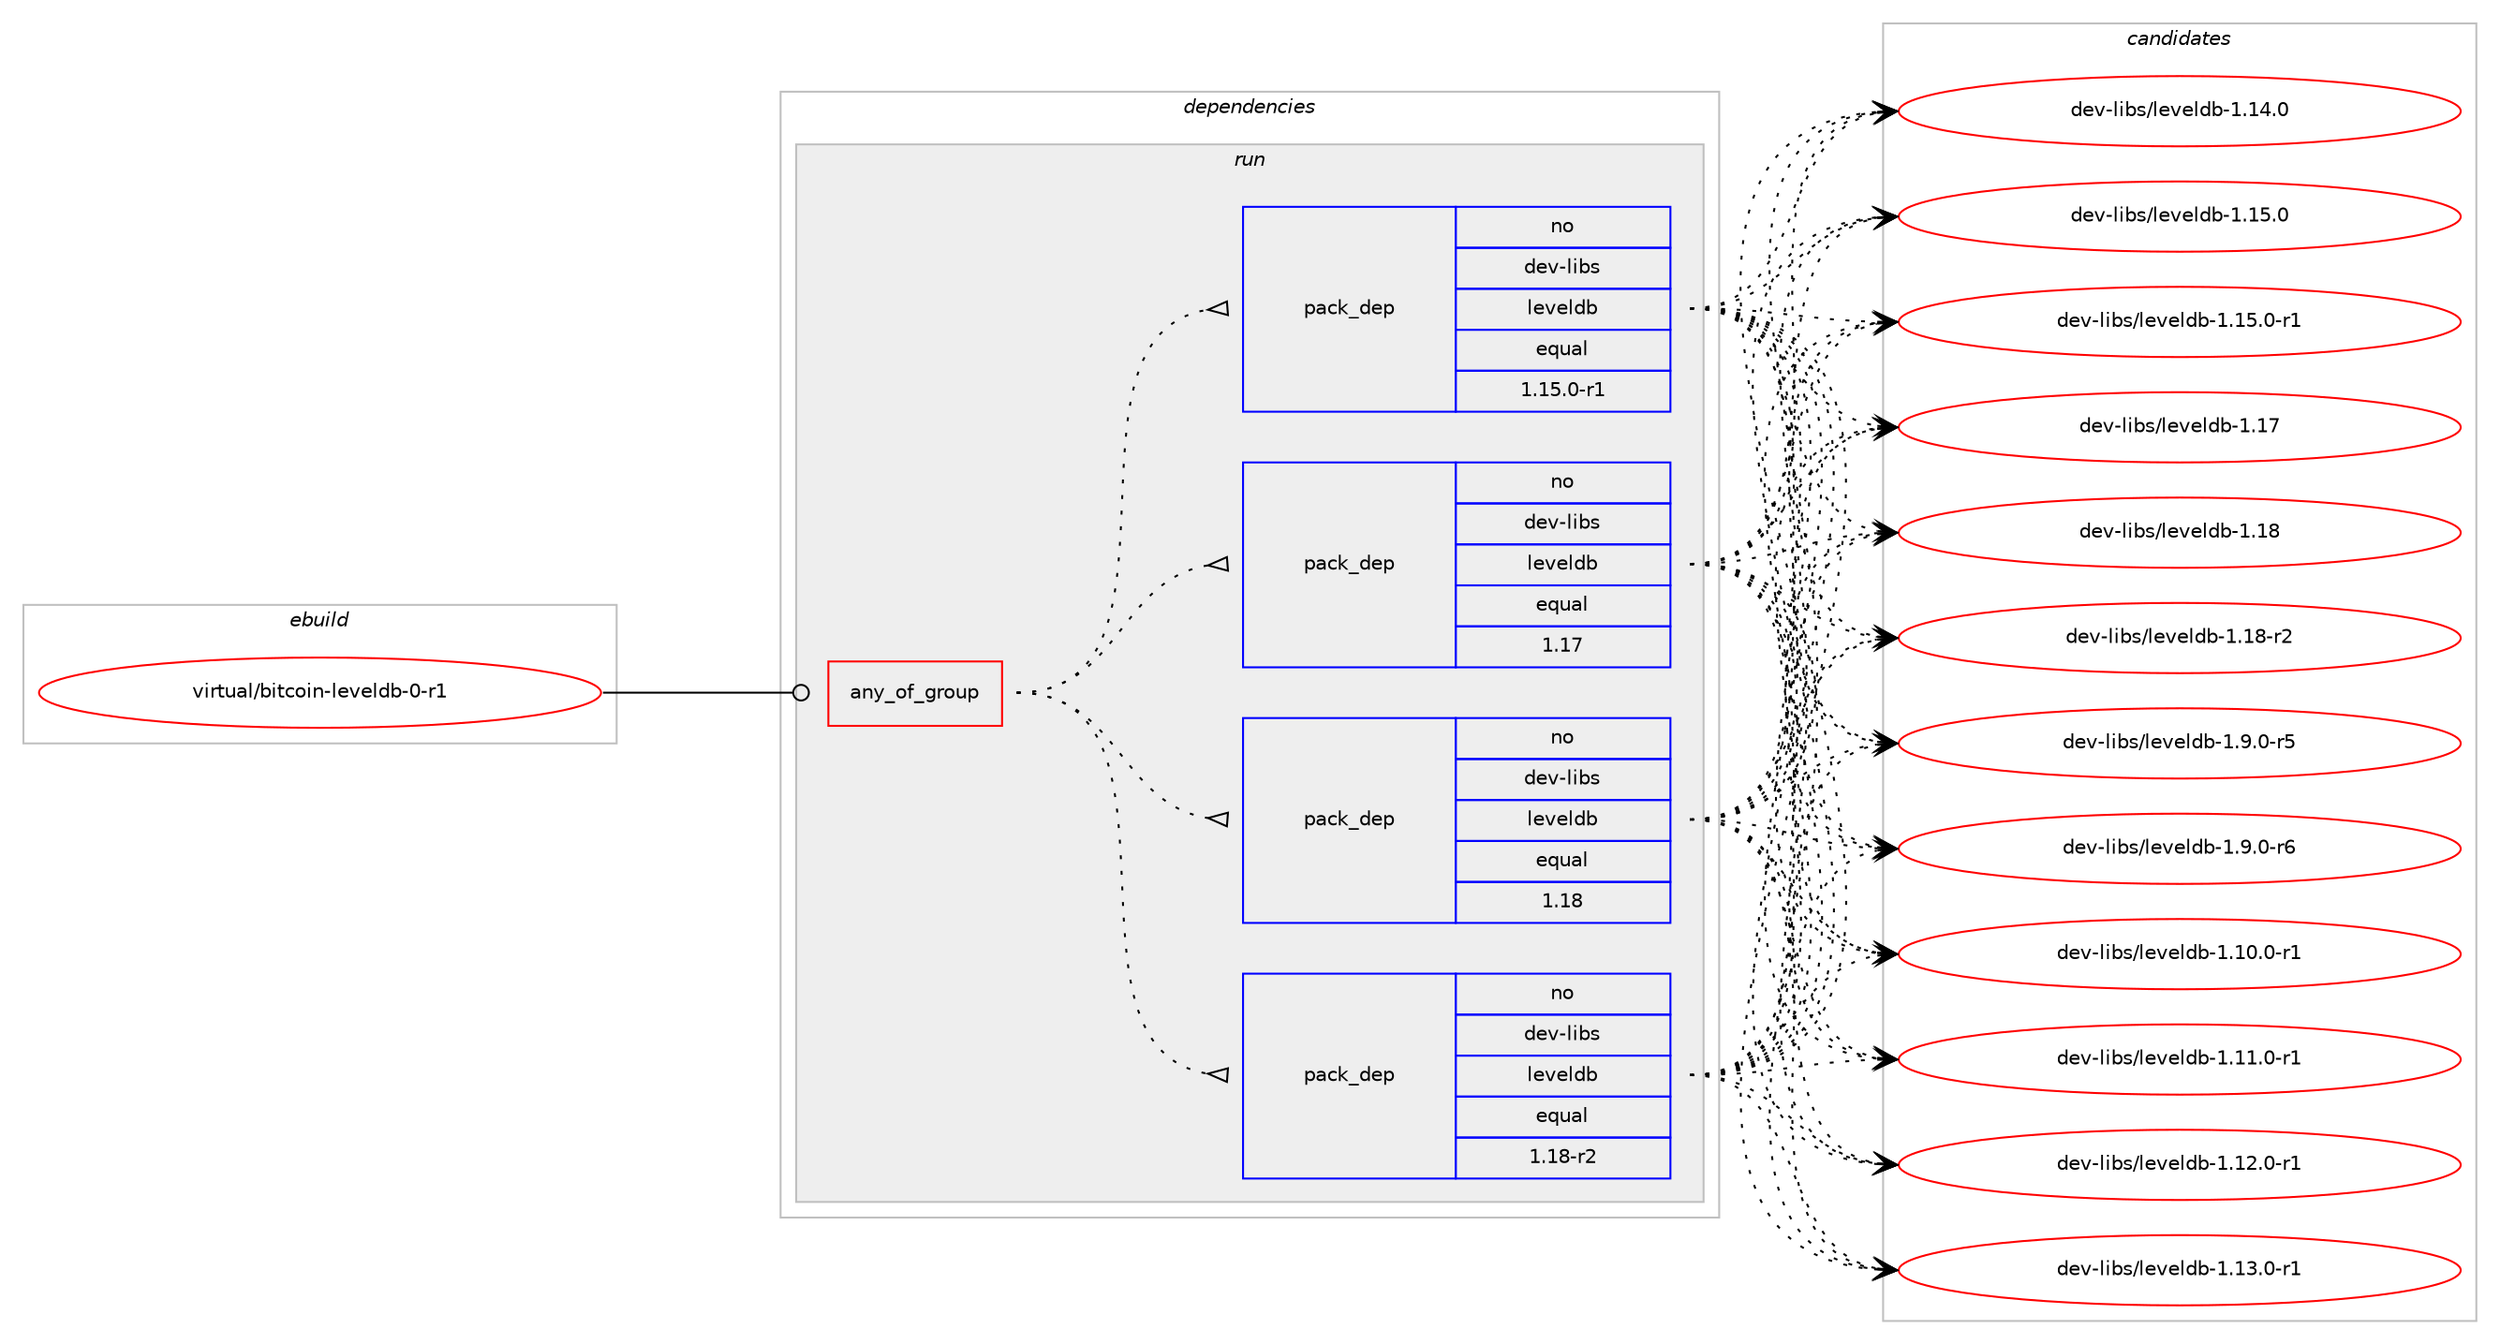digraph prolog {

# *************
# Graph options
# *************

newrank=true;
concentrate=true;
compound=true;
graph [rankdir=LR,fontname=Helvetica,fontsize=10,ranksep=1.5];#, ranksep=2.5, nodesep=0.2];
edge  [arrowhead=vee];
node  [fontname=Helvetica,fontsize=10];

# **********
# The ebuild
# **********

subgraph cluster_leftcol {
color=gray;
rank=same;
label=<<i>ebuild</i>>;
id [label="virtual/bitcoin-leveldb-0-r1", color=red, width=4, href="../virtual/bitcoin-leveldb-0-r1.svg"];
}

# ****************
# The dependencies
# ****************

subgraph cluster_midcol {
color=gray;
label=<<i>dependencies</i>>;
subgraph cluster_compile {
fillcolor="#eeeeee";
style=filled;
label=<<i>compile</i>>;
}
subgraph cluster_compileandrun {
fillcolor="#eeeeee";
style=filled;
label=<<i>compile and run</i>>;
}
subgraph cluster_run {
fillcolor="#eeeeee";
style=filled;
label=<<i>run</i>>;
subgraph any8518 {
dependency497256 [label=<<TABLE BORDER="0" CELLBORDER="1" CELLSPACING="0" CELLPADDING="4"><TR><TD CELLPADDING="10">any_of_group</TD></TR></TABLE>>, shape=none, color=red];subgraph pack369568 {
dependency497257 [label=<<TABLE BORDER="0" CELLBORDER="1" CELLSPACING="0" CELLPADDING="4" WIDTH="220"><TR><TD ROWSPAN="6" CELLPADDING="30">pack_dep</TD></TR><TR><TD WIDTH="110">no</TD></TR><TR><TD>dev-libs</TD></TR><TR><TD>leveldb</TD></TR><TR><TD>equal</TD></TR><TR><TD>1.18-r2</TD></TR></TABLE>>, shape=none, color=blue];
}
dependency497256:e -> dependency497257:w [weight=20,style="dotted",arrowhead="oinv"];
subgraph pack369569 {
dependency497258 [label=<<TABLE BORDER="0" CELLBORDER="1" CELLSPACING="0" CELLPADDING="4" WIDTH="220"><TR><TD ROWSPAN="6" CELLPADDING="30">pack_dep</TD></TR><TR><TD WIDTH="110">no</TD></TR><TR><TD>dev-libs</TD></TR><TR><TD>leveldb</TD></TR><TR><TD>equal</TD></TR><TR><TD>1.18</TD></TR></TABLE>>, shape=none, color=blue];
}
dependency497256:e -> dependency497258:w [weight=20,style="dotted",arrowhead="oinv"];
subgraph pack369570 {
dependency497259 [label=<<TABLE BORDER="0" CELLBORDER="1" CELLSPACING="0" CELLPADDING="4" WIDTH="220"><TR><TD ROWSPAN="6" CELLPADDING="30">pack_dep</TD></TR><TR><TD WIDTH="110">no</TD></TR><TR><TD>dev-libs</TD></TR><TR><TD>leveldb</TD></TR><TR><TD>equal</TD></TR><TR><TD>1.17</TD></TR></TABLE>>, shape=none, color=blue];
}
dependency497256:e -> dependency497259:w [weight=20,style="dotted",arrowhead="oinv"];
subgraph pack369571 {
dependency497260 [label=<<TABLE BORDER="0" CELLBORDER="1" CELLSPACING="0" CELLPADDING="4" WIDTH="220"><TR><TD ROWSPAN="6" CELLPADDING="30">pack_dep</TD></TR><TR><TD WIDTH="110">no</TD></TR><TR><TD>dev-libs</TD></TR><TR><TD>leveldb</TD></TR><TR><TD>equal</TD></TR><TR><TD>1.15.0-r1</TD></TR></TABLE>>, shape=none, color=blue];
}
dependency497256:e -> dependency497260:w [weight=20,style="dotted",arrowhead="oinv"];
}
id:e -> dependency497256:w [weight=20,style="solid",arrowhead="odot"];
}
}

# **************
# The candidates
# **************

subgraph cluster_choices {
rank=same;
color=gray;
label=<<i>candidates</i>>;

subgraph choice369568 {
color=black;
nodesep=1;
choice10010111845108105981154710810111810110810098454946494846484511449 [label="dev-libs/leveldb-1.10.0-r1", color=red, width=4,href="../dev-libs/leveldb-1.10.0-r1.svg"];
choice10010111845108105981154710810111810110810098454946494946484511449 [label="dev-libs/leveldb-1.11.0-r1", color=red, width=4,href="../dev-libs/leveldb-1.11.0-r1.svg"];
choice10010111845108105981154710810111810110810098454946495046484511449 [label="dev-libs/leveldb-1.12.0-r1", color=red, width=4,href="../dev-libs/leveldb-1.12.0-r1.svg"];
choice10010111845108105981154710810111810110810098454946495146484511449 [label="dev-libs/leveldb-1.13.0-r1", color=red, width=4,href="../dev-libs/leveldb-1.13.0-r1.svg"];
choice1001011184510810598115471081011181011081009845494649524648 [label="dev-libs/leveldb-1.14.0", color=red, width=4,href="../dev-libs/leveldb-1.14.0.svg"];
choice1001011184510810598115471081011181011081009845494649534648 [label="dev-libs/leveldb-1.15.0", color=red, width=4,href="../dev-libs/leveldb-1.15.0.svg"];
choice10010111845108105981154710810111810110810098454946495346484511449 [label="dev-libs/leveldb-1.15.0-r1", color=red, width=4,href="../dev-libs/leveldb-1.15.0-r1.svg"];
choice100101118451081059811547108101118101108100984549464955 [label="dev-libs/leveldb-1.17", color=red, width=4,href="../dev-libs/leveldb-1.17.svg"];
choice100101118451081059811547108101118101108100984549464956 [label="dev-libs/leveldb-1.18", color=red, width=4,href="../dev-libs/leveldb-1.18.svg"];
choice1001011184510810598115471081011181011081009845494649564511450 [label="dev-libs/leveldb-1.18-r2", color=red, width=4,href="../dev-libs/leveldb-1.18-r2.svg"];
choice100101118451081059811547108101118101108100984549465746484511453 [label="dev-libs/leveldb-1.9.0-r5", color=red, width=4,href="../dev-libs/leveldb-1.9.0-r5.svg"];
choice100101118451081059811547108101118101108100984549465746484511454 [label="dev-libs/leveldb-1.9.0-r6", color=red, width=4,href="../dev-libs/leveldb-1.9.0-r6.svg"];
dependency497257:e -> choice10010111845108105981154710810111810110810098454946494846484511449:w [style=dotted,weight="100"];
dependency497257:e -> choice10010111845108105981154710810111810110810098454946494946484511449:w [style=dotted,weight="100"];
dependency497257:e -> choice10010111845108105981154710810111810110810098454946495046484511449:w [style=dotted,weight="100"];
dependency497257:e -> choice10010111845108105981154710810111810110810098454946495146484511449:w [style=dotted,weight="100"];
dependency497257:e -> choice1001011184510810598115471081011181011081009845494649524648:w [style=dotted,weight="100"];
dependency497257:e -> choice1001011184510810598115471081011181011081009845494649534648:w [style=dotted,weight="100"];
dependency497257:e -> choice10010111845108105981154710810111810110810098454946495346484511449:w [style=dotted,weight="100"];
dependency497257:e -> choice100101118451081059811547108101118101108100984549464955:w [style=dotted,weight="100"];
dependency497257:e -> choice100101118451081059811547108101118101108100984549464956:w [style=dotted,weight="100"];
dependency497257:e -> choice1001011184510810598115471081011181011081009845494649564511450:w [style=dotted,weight="100"];
dependency497257:e -> choice100101118451081059811547108101118101108100984549465746484511453:w [style=dotted,weight="100"];
dependency497257:e -> choice100101118451081059811547108101118101108100984549465746484511454:w [style=dotted,weight="100"];
}
subgraph choice369569 {
color=black;
nodesep=1;
choice10010111845108105981154710810111810110810098454946494846484511449 [label="dev-libs/leveldb-1.10.0-r1", color=red, width=4,href="../dev-libs/leveldb-1.10.0-r1.svg"];
choice10010111845108105981154710810111810110810098454946494946484511449 [label="dev-libs/leveldb-1.11.0-r1", color=red, width=4,href="../dev-libs/leveldb-1.11.0-r1.svg"];
choice10010111845108105981154710810111810110810098454946495046484511449 [label="dev-libs/leveldb-1.12.0-r1", color=red, width=4,href="../dev-libs/leveldb-1.12.0-r1.svg"];
choice10010111845108105981154710810111810110810098454946495146484511449 [label="dev-libs/leveldb-1.13.0-r1", color=red, width=4,href="../dev-libs/leveldb-1.13.0-r1.svg"];
choice1001011184510810598115471081011181011081009845494649524648 [label="dev-libs/leveldb-1.14.0", color=red, width=4,href="../dev-libs/leveldb-1.14.0.svg"];
choice1001011184510810598115471081011181011081009845494649534648 [label="dev-libs/leveldb-1.15.0", color=red, width=4,href="../dev-libs/leveldb-1.15.0.svg"];
choice10010111845108105981154710810111810110810098454946495346484511449 [label="dev-libs/leveldb-1.15.0-r1", color=red, width=4,href="../dev-libs/leveldb-1.15.0-r1.svg"];
choice100101118451081059811547108101118101108100984549464955 [label="dev-libs/leveldb-1.17", color=red, width=4,href="../dev-libs/leveldb-1.17.svg"];
choice100101118451081059811547108101118101108100984549464956 [label="dev-libs/leveldb-1.18", color=red, width=4,href="../dev-libs/leveldb-1.18.svg"];
choice1001011184510810598115471081011181011081009845494649564511450 [label="dev-libs/leveldb-1.18-r2", color=red, width=4,href="../dev-libs/leveldb-1.18-r2.svg"];
choice100101118451081059811547108101118101108100984549465746484511453 [label="dev-libs/leveldb-1.9.0-r5", color=red, width=4,href="../dev-libs/leveldb-1.9.0-r5.svg"];
choice100101118451081059811547108101118101108100984549465746484511454 [label="dev-libs/leveldb-1.9.0-r6", color=red, width=4,href="../dev-libs/leveldb-1.9.0-r6.svg"];
dependency497258:e -> choice10010111845108105981154710810111810110810098454946494846484511449:w [style=dotted,weight="100"];
dependency497258:e -> choice10010111845108105981154710810111810110810098454946494946484511449:w [style=dotted,weight="100"];
dependency497258:e -> choice10010111845108105981154710810111810110810098454946495046484511449:w [style=dotted,weight="100"];
dependency497258:e -> choice10010111845108105981154710810111810110810098454946495146484511449:w [style=dotted,weight="100"];
dependency497258:e -> choice1001011184510810598115471081011181011081009845494649524648:w [style=dotted,weight="100"];
dependency497258:e -> choice1001011184510810598115471081011181011081009845494649534648:w [style=dotted,weight="100"];
dependency497258:e -> choice10010111845108105981154710810111810110810098454946495346484511449:w [style=dotted,weight="100"];
dependency497258:e -> choice100101118451081059811547108101118101108100984549464955:w [style=dotted,weight="100"];
dependency497258:e -> choice100101118451081059811547108101118101108100984549464956:w [style=dotted,weight="100"];
dependency497258:e -> choice1001011184510810598115471081011181011081009845494649564511450:w [style=dotted,weight="100"];
dependency497258:e -> choice100101118451081059811547108101118101108100984549465746484511453:w [style=dotted,weight="100"];
dependency497258:e -> choice100101118451081059811547108101118101108100984549465746484511454:w [style=dotted,weight="100"];
}
subgraph choice369570 {
color=black;
nodesep=1;
choice10010111845108105981154710810111810110810098454946494846484511449 [label="dev-libs/leveldb-1.10.0-r1", color=red, width=4,href="../dev-libs/leveldb-1.10.0-r1.svg"];
choice10010111845108105981154710810111810110810098454946494946484511449 [label="dev-libs/leveldb-1.11.0-r1", color=red, width=4,href="../dev-libs/leveldb-1.11.0-r1.svg"];
choice10010111845108105981154710810111810110810098454946495046484511449 [label="dev-libs/leveldb-1.12.0-r1", color=red, width=4,href="../dev-libs/leveldb-1.12.0-r1.svg"];
choice10010111845108105981154710810111810110810098454946495146484511449 [label="dev-libs/leveldb-1.13.0-r1", color=red, width=4,href="../dev-libs/leveldb-1.13.0-r1.svg"];
choice1001011184510810598115471081011181011081009845494649524648 [label="dev-libs/leveldb-1.14.0", color=red, width=4,href="../dev-libs/leveldb-1.14.0.svg"];
choice1001011184510810598115471081011181011081009845494649534648 [label="dev-libs/leveldb-1.15.0", color=red, width=4,href="../dev-libs/leveldb-1.15.0.svg"];
choice10010111845108105981154710810111810110810098454946495346484511449 [label="dev-libs/leveldb-1.15.0-r1", color=red, width=4,href="../dev-libs/leveldb-1.15.0-r1.svg"];
choice100101118451081059811547108101118101108100984549464955 [label="dev-libs/leveldb-1.17", color=red, width=4,href="../dev-libs/leveldb-1.17.svg"];
choice100101118451081059811547108101118101108100984549464956 [label="dev-libs/leveldb-1.18", color=red, width=4,href="../dev-libs/leveldb-1.18.svg"];
choice1001011184510810598115471081011181011081009845494649564511450 [label="dev-libs/leveldb-1.18-r2", color=red, width=4,href="../dev-libs/leveldb-1.18-r2.svg"];
choice100101118451081059811547108101118101108100984549465746484511453 [label="dev-libs/leveldb-1.9.0-r5", color=red, width=4,href="../dev-libs/leveldb-1.9.0-r5.svg"];
choice100101118451081059811547108101118101108100984549465746484511454 [label="dev-libs/leveldb-1.9.0-r6", color=red, width=4,href="../dev-libs/leveldb-1.9.0-r6.svg"];
dependency497259:e -> choice10010111845108105981154710810111810110810098454946494846484511449:w [style=dotted,weight="100"];
dependency497259:e -> choice10010111845108105981154710810111810110810098454946494946484511449:w [style=dotted,weight="100"];
dependency497259:e -> choice10010111845108105981154710810111810110810098454946495046484511449:w [style=dotted,weight="100"];
dependency497259:e -> choice10010111845108105981154710810111810110810098454946495146484511449:w [style=dotted,weight="100"];
dependency497259:e -> choice1001011184510810598115471081011181011081009845494649524648:w [style=dotted,weight="100"];
dependency497259:e -> choice1001011184510810598115471081011181011081009845494649534648:w [style=dotted,weight="100"];
dependency497259:e -> choice10010111845108105981154710810111810110810098454946495346484511449:w [style=dotted,weight="100"];
dependency497259:e -> choice100101118451081059811547108101118101108100984549464955:w [style=dotted,weight="100"];
dependency497259:e -> choice100101118451081059811547108101118101108100984549464956:w [style=dotted,weight="100"];
dependency497259:e -> choice1001011184510810598115471081011181011081009845494649564511450:w [style=dotted,weight="100"];
dependency497259:e -> choice100101118451081059811547108101118101108100984549465746484511453:w [style=dotted,weight="100"];
dependency497259:e -> choice100101118451081059811547108101118101108100984549465746484511454:w [style=dotted,weight="100"];
}
subgraph choice369571 {
color=black;
nodesep=1;
choice10010111845108105981154710810111810110810098454946494846484511449 [label="dev-libs/leveldb-1.10.0-r1", color=red, width=4,href="../dev-libs/leveldb-1.10.0-r1.svg"];
choice10010111845108105981154710810111810110810098454946494946484511449 [label="dev-libs/leveldb-1.11.0-r1", color=red, width=4,href="../dev-libs/leveldb-1.11.0-r1.svg"];
choice10010111845108105981154710810111810110810098454946495046484511449 [label="dev-libs/leveldb-1.12.0-r1", color=red, width=4,href="../dev-libs/leveldb-1.12.0-r1.svg"];
choice10010111845108105981154710810111810110810098454946495146484511449 [label="dev-libs/leveldb-1.13.0-r1", color=red, width=4,href="../dev-libs/leveldb-1.13.0-r1.svg"];
choice1001011184510810598115471081011181011081009845494649524648 [label="dev-libs/leveldb-1.14.0", color=red, width=4,href="../dev-libs/leveldb-1.14.0.svg"];
choice1001011184510810598115471081011181011081009845494649534648 [label="dev-libs/leveldb-1.15.0", color=red, width=4,href="../dev-libs/leveldb-1.15.0.svg"];
choice10010111845108105981154710810111810110810098454946495346484511449 [label="dev-libs/leveldb-1.15.0-r1", color=red, width=4,href="../dev-libs/leveldb-1.15.0-r1.svg"];
choice100101118451081059811547108101118101108100984549464955 [label="dev-libs/leveldb-1.17", color=red, width=4,href="../dev-libs/leveldb-1.17.svg"];
choice100101118451081059811547108101118101108100984549464956 [label="dev-libs/leveldb-1.18", color=red, width=4,href="../dev-libs/leveldb-1.18.svg"];
choice1001011184510810598115471081011181011081009845494649564511450 [label="dev-libs/leveldb-1.18-r2", color=red, width=4,href="../dev-libs/leveldb-1.18-r2.svg"];
choice100101118451081059811547108101118101108100984549465746484511453 [label="dev-libs/leveldb-1.9.0-r5", color=red, width=4,href="../dev-libs/leveldb-1.9.0-r5.svg"];
choice100101118451081059811547108101118101108100984549465746484511454 [label="dev-libs/leveldb-1.9.0-r6", color=red, width=4,href="../dev-libs/leveldb-1.9.0-r6.svg"];
dependency497260:e -> choice10010111845108105981154710810111810110810098454946494846484511449:w [style=dotted,weight="100"];
dependency497260:e -> choice10010111845108105981154710810111810110810098454946494946484511449:w [style=dotted,weight="100"];
dependency497260:e -> choice10010111845108105981154710810111810110810098454946495046484511449:w [style=dotted,weight="100"];
dependency497260:e -> choice10010111845108105981154710810111810110810098454946495146484511449:w [style=dotted,weight="100"];
dependency497260:e -> choice1001011184510810598115471081011181011081009845494649524648:w [style=dotted,weight="100"];
dependency497260:e -> choice1001011184510810598115471081011181011081009845494649534648:w [style=dotted,weight="100"];
dependency497260:e -> choice10010111845108105981154710810111810110810098454946495346484511449:w [style=dotted,weight="100"];
dependency497260:e -> choice100101118451081059811547108101118101108100984549464955:w [style=dotted,weight="100"];
dependency497260:e -> choice100101118451081059811547108101118101108100984549464956:w [style=dotted,weight="100"];
dependency497260:e -> choice1001011184510810598115471081011181011081009845494649564511450:w [style=dotted,weight="100"];
dependency497260:e -> choice100101118451081059811547108101118101108100984549465746484511453:w [style=dotted,weight="100"];
dependency497260:e -> choice100101118451081059811547108101118101108100984549465746484511454:w [style=dotted,weight="100"];
}
}

}
